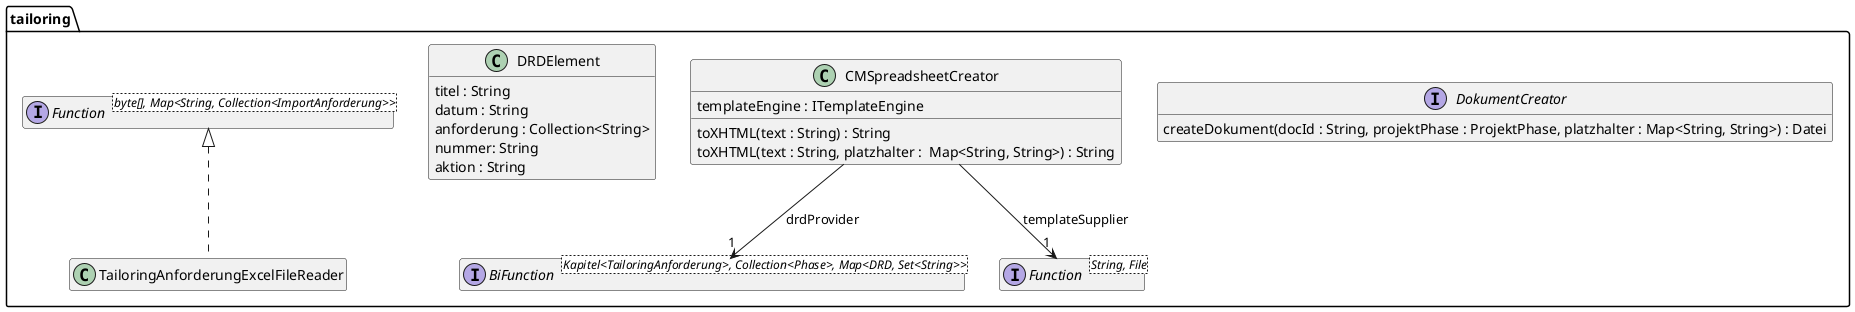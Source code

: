 @startuml Ebene3.png
hide empty members

package tailoring {
    interface DokumentCreator {
        createDokument(docId : String, projektPhase : ProjektPhase, platzhalter : Map<String, String>) : Datei
    }

    interface "BiFunction<Kapitel<TailoringAnforderung>, Collection<Phase>, Map<DRD, Set<String>>>" as drdSupplier {
    }

    interface "Function<String, File>" as templateSupplier {
    }

    class CMSpreadsheetCreator {
        templateEngine : ITemplateEngine
        toXHTML(text : String) : String
        toXHTML(text : String, platzhalter :  Map<String, String>) : String
    }
    CMSpreadsheetCreator --> "1" templateSupplier : templateSupplier
    CMSpreadsheetCreator --> "1" drdSupplier : drdProvider

    class DRDElement {
        titel : String
        datum : String
        anforderung : Collection<String>
        nummer: String
        aktion : String
    }

    interface "Function<byte[], Map<String, Collection<ImportAnforderung>>>" as anforderungFunction {
    }

    class TailoringAnforderungExcelFileReader {
    }
    anforderungFunction <|.. TailoringAnforderungExcelFileReader
}
@enduml
